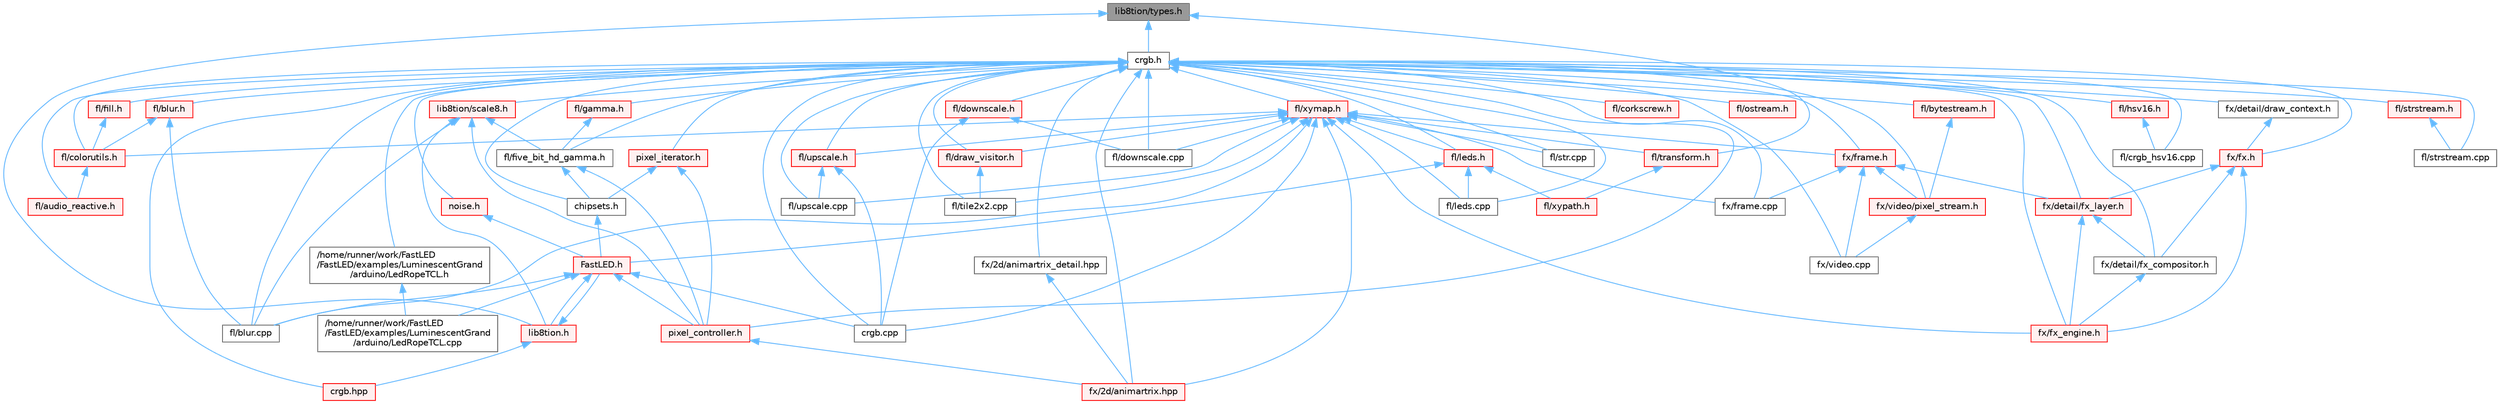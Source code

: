 digraph "lib8tion/types.h"
{
 // INTERACTIVE_SVG=YES
 // LATEX_PDF_SIZE
  bgcolor="transparent";
  edge [fontname=Helvetica,fontsize=10,labelfontname=Helvetica,labelfontsize=10];
  node [fontname=Helvetica,fontsize=10,shape=box,height=0.2,width=0.4];
  Node1 [id="Node000001",label="lib8tion/types.h",height=0.2,width=0.4,color="gray40", fillcolor="grey60", style="filled", fontcolor="black",tooltip="Defines fractional types used for lib8tion functions."];
  Node1 -> Node2 [id="edge1_Node000001_Node000002",dir="back",color="steelblue1",style="solid",tooltip=" "];
  Node2 [id="Node000002",label="crgb.h",height=0.2,width=0.4,color="grey40", fillcolor="white", style="filled",URL="$db/dd1/crgb_8h.html",tooltip="Defines the red, green, and blue (RGB) pixel struct."];
  Node2 -> Node3 [id="edge2_Node000002_Node000003",dir="back",color="steelblue1",style="solid",tooltip=" "];
  Node3 [id="Node000003",label="/home/runner/work/FastLED\l/FastLED/examples/LuminescentGrand\l/arduino/LedRopeTCL.h",height=0.2,width=0.4,color="grey40", fillcolor="white", style="filled",URL="$d9/d7e/_led_rope_t_c_l_8h.html",tooltip=" "];
  Node3 -> Node4 [id="edge3_Node000003_Node000004",dir="back",color="steelblue1",style="solid",tooltip=" "];
  Node4 [id="Node000004",label="/home/runner/work/FastLED\l/FastLED/examples/LuminescentGrand\l/arduino/LedRopeTCL.cpp",height=0.2,width=0.4,color="grey40", fillcolor="white", style="filled",URL="$d6/dc9/_led_rope_t_c_l_8cpp.html",tooltip=" "];
  Node2 -> Node5 [id="edge4_Node000002_Node000005",dir="back",color="steelblue1",style="solid",tooltip=" "];
  Node5 [id="Node000005",label="chipsets.h",height=0.2,width=0.4,color="grey40", fillcolor="white", style="filled",URL="$db/d66/chipsets_8h.html",tooltip="Contains the bulk of the definitions for the various LED chipsets supported."];
  Node5 -> Node6 [id="edge5_Node000005_Node000006",dir="back",color="steelblue1",style="solid",tooltip=" "];
  Node6 [id="Node000006",label="FastLED.h",height=0.2,width=0.4,color="red", fillcolor="#FFF0F0", style="filled",URL="$db/d97/_fast_l_e_d_8h.html",tooltip="central include file for FastLED, defines the CFastLED class/object"];
  Node6 -> Node4 [id="edge6_Node000006_Node000004",dir="back",color="steelblue1",style="solid",tooltip=" "];
  Node6 -> Node112 [id="edge7_Node000006_Node000112",dir="back",color="steelblue1",style="solid",tooltip=" "];
  Node112 [id="Node000112",label="crgb.cpp",height=0.2,width=0.4,color="grey40", fillcolor="white", style="filled",URL="$d0/de3/crgb_8cpp.html",tooltip="Utility functions for the red, green, and blue (RGB) pixel struct."];
  Node6 -> Node121 [id="edge8_Node000006_Node000121",dir="back",color="steelblue1",style="solid",tooltip=" "];
  Node121 [id="Node000121",label="fl/blur.cpp",height=0.2,width=0.4,color="grey40", fillcolor="white", style="filled",URL="$de/dc8/blur_8cpp.html",tooltip=" "];
  Node6 -> Node143 [id="edge9_Node000006_Node000143",dir="back",color="steelblue1",style="solid",tooltip=" "];
  Node143 [id="Node000143",label="lib8tion.h",height=0.2,width=0.4,color="red", fillcolor="#FFF0F0", style="filled",URL="$df/da5/lib8tion_8h.html",tooltip="Fast, efficient 8-bit math functions specifically designed for high-performance LED programming."];
  Node143 -> Node6 [id="edge10_Node000143_Node000006",dir="back",color="steelblue1",style="solid",tooltip=" "];
  Node143 -> Node144 [id="edge11_Node000143_Node000144",dir="back",color="steelblue1",style="solid",tooltip=" "];
  Node144 [id="Node000144",label="crgb.hpp",height=0.2,width=0.4,color="red", fillcolor="#FFF0F0", style="filled",URL="$d0/d4b/crgb_8hpp.html",tooltip="Defines utility functions for the red, green, and blue (RGB) pixel struct."];
  Node6 -> Node149 [id="edge12_Node000006_Node000149",dir="back",color="steelblue1",style="solid",tooltip=" "];
  Node149 [id="Node000149",label="pixel_controller.h",height=0.2,width=0.4,color="red", fillcolor="#FFF0F0", style="filled",URL="$d5/d4d/pixel__controller_8h.html",tooltip="Low level pixel data writing class."];
  Node149 -> Node150 [id="edge13_Node000149_Node000150",dir="back",color="steelblue1",style="solid",tooltip=" "];
  Node150 [id="Node000150",label="fx/2d/animartrix.hpp",height=0.2,width=0.4,color="red", fillcolor="#FFF0F0", style="filled",URL="$d3/dc3/animartrix_8hpp.html",tooltip=" "];
  Node2 -> Node112 [id="edge14_Node000002_Node000112",dir="back",color="steelblue1",style="solid",tooltip=" "];
  Node2 -> Node144 [id="edge15_Node000002_Node000144",dir="back",color="steelblue1",style="solid",tooltip=" "];
  Node2 -> Node160 [id="edge16_Node000002_Node000160",dir="back",color="steelblue1",style="solid",tooltip=" "];
  Node160 [id="Node000160",label="fl/audio_reactive.h",height=0.2,width=0.4,color="red", fillcolor="#FFF0F0", style="filled",URL="$d1/d9a/audio__reactive_8h.html",tooltip=" "];
  Node2 -> Node121 [id="edge17_Node000002_Node000121",dir="back",color="steelblue1",style="solid",tooltip=" "];
  Node2 -> Node162 [id="edge18_Node000002_Node000162",dir="back",color="steelblue1",style="solid",tooltip=" "];
  Node162 [id="Node000162",label="fl/blur.h",height=0.2,width=0.4,color="red", fillcolor="#FFF0F0", style="filled",URL="$d4/df5/blur_8h.html",tooltip=" "];
  Node162 -> Node121 [id="edge19_Node000162_Node000121",dir="back",color="steelblue1",style="solid",tooltip=" "];
  Node162 -> Node163 [id="edge20_Node000162_Node000163",dir="back",color="steelblue1",style="solid",tooltip=" "];
  Node163 [id="Node000163",label="fl/colorutils.h",height=0.2,width=0.4,color="red", fillcolor="#FFF0F0", style="filled",URL="$d7/df9/fl_2colorutils_8h.html",tooltip="Utility functions for color fill, palettes, blending, and more."];
  Node163 -> Node160 [id="edge21_Node000163_Node000160",dir="back",color="steelblue1",style="solid",tooltip=" "];
  Node2 -> Node172 [id="edge22_Node000002_Node000172",dir="back",color="steelblue1",style="solid",tooltip=" "];
  Node172 [id="Node000172",label="fl/bytestream.h",height=0.2,width=0.4,color="red", fillcolor="#FFF0F0", style="filled",URL="$dd/d2b/bytestream_8h.html",tooltip=" "];
  Node172 -> Node176 [id="edge23_Node000172_Node000176",dir="back",color="steelblue1",style="solid",tooltip=" "];
  Node176 [id="Node000176",label="fx/video/pixel_stream.h",height=0.2,width=0.4,color="red", fillcolor="#FFF0F0", style="filled",URL="$d3/dfa/pixel__stream_8h.html",tooltip=" "];
  Node176 -> Node175 [id="edge24_Node000176_Node000175",dir="back",color="steelblue1",style="solid",tooltip=" "];
  Node175 [id="Node000175",label="fx/video.cpp",height=0.2,width=0.4,color="grey40", fillcolor="white", style="filled",URL="$d0/d05/video_8cpp.html",tooltip=" "];
  Node2 -> Node163 [id="edge25_Node000002_Node000163",dir="back",color="steelblue1",style="solid",tooltip=" "];
  Node2 -> Node182 [id="edge26_Node000002_Node000182",dir="back",color="steelblue1",style="solid",tooltip=" "];
  Node182 [id="Node000182",label="fl/corkscrew.h",height=0.2,width=0.4,color="red", fillcolor="#FFF0F0", style="filled",URL="$d1/dd4/src_2fl_2corkscrew_8h.html",tooltip="Corkscrew LED strip projection and rendering."];
  Node2 -> Node184 [id="edge27_Node000002_Node000184",dir="back",color="steelblue1",style="solid",tooltip=" "];
  Node184 [id="Node000184",label="fl/crgb_hsv16.cpp",height=0.2,width=0.4,color="grey40", fillcolor="white", style="filled",URL="$da/d89/crgb__hsv16_8cpp.html",tooltip="HSV16-dependent methods for CRGB - only linked when HSV16 functionality is used."];
  Node2 -> Node185 [id="edge28_Node000002_Node000185",dir="back",color="steelblue1",style="solid",tooltip=" "];
  Node185 [id="Node000185",label="fl/downscale.cpp",height=0.2,width=0.4,color="grey40", fillcolor="white", style="filled",URL="$d8/df9/downscale_8cpp.html",tooltip=" "];
  Node2 -> Node186 [id="edge29_Node000002_Node000186",dir="back",color="steelblue1",style="solid",tooltip=" "];
  Node186 [id="Node000186",label="fl/downscale.h",height=0.2,width=0.4,color="red", fillcolor="#FFF0F0", style="filled",URL="$d1/d30/src_2fl_2downscale_8h.html",tooltip=" "];
  Node186 -> Node112 [id="edge30_Node000186_Node000112",dir="back",color="steelblue1",style="solid",tooltip=" "];
  Node186 -> Node185 [id="edge31_Node000186_Node000185",dir="back",color="steelblue1",style="solid",tooltip=" "];
  Node2 -> Node168 [id="edge32_Node000002_Node000168",dir="back",color="steelblue1",style="solid",tooltip=" "];
  Node168 [id="Node000168",label="fl/draw_visitor.h",height=0.2,width=0.4,color="red", fillcolor="#FFF0F0", style="filled",URL="$d0/d4f/draw__visitor_8h.html",tooltip=" "];
  Node168 -> Node170 [id="edge33_Node000168_Node000170",dir="back",color="steelblue1",style="solid",tooltip=" "];
  Node170 [id="Node000170",label="fl/tile2x2.cpp",height=0.2,width=0.4,color="grey40", fillcolor="white", style="filled",URL="$db/d15/tile2x2_8cpp.html",tooltip=" "];
  Node2 -> Node187 [id="edge34_Node000002_Node000187",dir="back",color="steelblue1",style="solid",tooltip=" "];
  Node187 [id="Node000187",label="fl/fill.h",height=0.2,width=0.4,color="red", fillcolor="#FFF0F0", style="filled",URL="$d2/d78/fill_8h.html",tooltip=" "];
  Node187 -> Node163 [id="edge35_Node000187_Node000163",dir="back",color="steelblue1",style="solid",tooltip=" "];
  Node2 -> Node189 [id="edge36_Node000002_Node000189",dir="back",color="steelblue1",style="solid",tooltip=" "];
  Node189 [id="Node000189",label="fl/five_bit_hd_gamma.h",height=0.2,width=0.4,color="grey40", fillcolor="white", style="filled",URL="$dc/d44/five__bit__hd__gamma_8h.html",tooltip="Declares functions for five-bit gamma correction."];
  Node189 -> Node5 [id="edge37_Node000189_Node000005",dir="back",color="steelblue1",style="solid",tooltip=" "];
  Node189 -> Node149 [id="edge38_Node000189_Node000149",dir="back",color="steelblue1",style="solid",tooltip=" "];
  Node2 -> Node190 [id="edge39_Node000002_Node000190",dir="back",color="steelblue1",style="solid",tooltip=" "];
  Node190 [id="Node000190",label="fl/gamma.h",height=0.2,width=0.4,color="red", fillcolor="#FFF0F0", style="filled",URL="$da/d41/gamma_8h.html",tooltip=" "];
  Node190 -> Node189 [id="edge40_Node000190_Node000189",dir="back",color="steelblue1",style="solid",tooltip=" "];
  Node2 -> Node192 [id="edge41_Node000002_Node000192",dir="back",color="steelblue1",style="solid",tooltip=" "];
  Node192 [id="Node000192",label="fl/hsv16.h",height=0.2,width=0.4,color="red", fillcolor="#FFF0F0", style="filled",URL="$d0/d1a/hsv16_8h.html",tooltip=" "];
  Node192 -> Node184 [id="edge42_Node000192_Node000184",dir="back",color="steelblue1",style="solid",tooltip=" "];
  Node2 -> Node194 [id="edge43_Node000002_Node000194",dir="back",color="steelblue1",style="solid",tooltip=" "];
  Node194 [id="Node000194",label="fl/leds.cpp",height=0.2,width=0.4,color="grey40", fillcolor="white", style="filled",URL="$d6/d78/leds_8cpp.html",tooltip=" "];
  Node2 -> Node195 [id="edge44_Node000002_Node000195",dir="back",color="steelblue1",style="solid",tooltip=" "];
  Node195 [id="Node000195",label="fl/leds.h",height=0.2,width=0.4,color="red", fillcolor="#FFF0F0", style="filled",URL="$da/d78/leds_8h.html",tooltip=" "];
  Node195 -> Node6 [id="edge45_Node000195_Node000006",dir="back",color="steelblue1",style="solid",tooltip=" "];
  Node195 -> Node194 [id="edge46_Node000195_Node000194",dir="back",color="steelblue1",style="solid",tooltip=" "];
  Node195 -> Node197 [id="edge47_Node000195_Node000197",dir="back",color="steelblue1",style="solid",tooltip=" "];
  Node197 [id="Node000197",label="fl/xypath.h",height=0.2,width=0.4,color="red", fillcolor="#FFF0F0", style="filled",URL="$d5/df2/xypath_8h.html",tooltip=" "];
  Node2 -> Node203 [id="edge48_Node000002_Node000203",dir="back",color="steelblue1",style="solid",tooltip=" "];
  Node203 [id="Node000203",label="fl/ostream.h",height=0.2,width=0.4,color="red", fillcolor="#FFF0F0", style="filled",URL="$dc/d64/ostream_8h.html",tooltip=" "];
  Node2 -> Node205 [id="edge49_Node000002_Node000205",dir="back",color="steelblue1",style="solid",tooltip=" "];
  Node205 [id="Node000205",label="fl/str.cpp",height=0.2,width=0.4,color="grey40", fillcolor="white", style="filled",URL="$d1/d1f/str_8cpp.html",tooltip=" "];
  Node2 -> Node206 [id="edge50_Node000002_Node000206",dir="back",color="steelblue1",style="solid",tooltip=" "];
  Node206 [id="Node000206",label="fl/strstream.cpp",height=0.2,width=0.4,color="grey40", fillcolor="white", style="filled",URL="$d3/d80/strstream_8cpp.html",tooltip=" "];
  Node2 -> Node207 [id="edge51_Node000002_Node000207",dir="back",color="steelblue1",style="solid",tooltip=" "];
  Node207 [id="Node000207",label="fl/strstream.h",height=0.2,width=0.4,color="red", fillcolor="#FFF0F0", style="filled",URL="$d8/d00/strstream_8h.html",tooltip=" "];
  Node207 -> Node206 [id="edge52_Node000207_Node000206",dir="back",color="steelblue1",style="solid",tooltip=" "];
  Node2 -> Node170 [id="edge53_Node000002_Node000170",dir="back",color="steelblue1",style="solid",tooltip=" "];
  Node2 -> Node263 [id="edge54_Node000002_Node000263",dir="back",color="steelblue1",style="solid",tooltip=" "];
  Node263 [id="Node000263",label="fl/upscale.cpp",height=0.2,width=0.4,color="grey40", fillcolor="white", style="filled",URL="$d0/d4f/upscale_8cpp.html",tooltip=" "];
  Node2 -> Node264 [id="edge55_Node000002_Node000264",dir="back",color="steelblue1",style="solid",tooltip=" "];
  Node264 [id="Node000264",label="fl/upscale.h",height=0.2,width=0.4,color="red", fillcolor="#FFF0F0", style="filled",URL="$d6/d0c/upscale_8h.html",tooltip=" "];
  Node264 -> Node112 [id="edge56_Node000264_Node000112",dir="back",color="steelblue1",style="solid",tooltip=" "];
  Node264 -> Node263 [id="edge57_Node000264_Node000263",dir="back",color="steelblue1",style="solid",tooltip=" "];
  Node2 -> Node266 [id="edge58_Node000002_Node000266",dir="back",color="steelblue1",style="solid",tooltip=" "];
  Node266 [id="Node000266",label="fl/xymap.h",height=0.2,width=0.4,color="red", fillcolor="#FFF0F0", style="filled",URL="$da/d61/xymap_8h.html",tooltip=" "];
  Node266 -> Node112 [id="edge59_Node000266_Node000112",dir="back",color="steelblue1",style="solid",tooltip=" "];
  Node266 -> Node121 [id="edge60_Node000266_Node000121",dir="back",color="steelblue1",style="solid",tooltip=" "];
  Node266 -> Node163 [id="edge61_Node000266_Node000163",dir="back",color="steelblue1",style="solid",tooltip=" "];
  Node266 -> Node185 [id="edge62_Node000266_Node000185",dir="back",color="steelblue1",style="solid",tooltip=" "];
  Node266 -> Node168 [id="edge63_Node000266_Node000168",dir="back",color="steelblue1",style="solid",tooltip=" "];
  Node266 -> Node194 [id="edge64_Node000266_Node000194",dir="back",color="steelblue1",style="solid",tooltip=" "];
  Node266 -> Node195 [id="edge65_Node000266_Node000195",dir="back",color="steelblue1",style="solid",tooltip=" "];
  Node266 -> Node205 [id="edge66_Node000266_Node000205",dir="back",color="steelblue1",style="solid",tooltip=" "];
  Node266 -> Node170 [id="edge67_Node000266_Node000170",dir="back",color="steelblue1",style="solid",tooltip=" "];
  Node266 -> Node271 [id="edge68_Node000266_Node000271",dir="back",color="steelblue1",style="solid",tooltip=" "];
  Node271 [id="Node000271",label="fl/transform.h",height=0.2,width=0.4,color="red", fillcolor="#FFF0F0", style="filled",URL="$d2/d80/transform_8h.html",tooltip=" "];
  Node271 -> Node197 [id="edge69_Node000271_Node000197",dir="back",color="steelblue1",style="solid",tooltip=" "];
  Node266 -> Node263 [id="edge70_Node000266_Node000263",dir="back",color="steelblue1",style="solid",tooltip=" "];
  Node266 -> Node264 [id="edge71_Node000266_Node000264",dir="back",color="steelblue1",style="solid",tooltip=" "];
  Node266 -> Node150 [id="edge72_Node000266_Node000150",dir="back",color="steelblue1",style="solid",tooltip=" "];
  Node266 -> Node258 [id="edge73_Node000266_Node000258",dir="back",color="steelblue1",style="solid",tooltip=" "];
  Node258 [id="Node000258",label="fx/frame.cpp",height=0.2,width=0.4,color="grey40", fillcolor="white", style="filled",URL="$da/d14/frame_8cpp.html",tooltip=" "];
  Node266 -> Node273 [id="edge74_Node000266_Node000273",dir="back",color="steelblue1",style="solid",tooltip=" "];
  Node273 [id="Node000273",label="fx/frame.h",height=0.2,width=0.4,color="red", fillcolor="#FFF0F0", style="filled",URL="$df/d7d/frame_8h.html",tooltip=" "];
  Node273 -> Node255 [id="edge75_Node000273_Node000255",dir="back",color="steelblue1",style="solid",tooltip=" "];
  Node255 [id="Node000255",label="fx/detail/fx_layer.h",height=0.2,width=0.4,color="red", fillcolor="#FFF0F0", style="filled",URL="$d7/d2f/fx__layer_8h.html",tooltip=" "];
  Node255 -> Node256 [id="edge76_Node000255_Node000256",dir="back",color="steelblue1",style="solid",tooltip=" "];
  Node256 [id="Node000256",label="fx/detail/fx_compositor.h",height=0.2,width=0.4,color="grey40", fillcolor="white", style="filled",URL="$d5/d6b/fx__compositor_8h.html",tooltip=" "];
  Node256 -> Node233 [id="edge77_Node000256_Node000233",dir="back",color="steelblue1",style="solid",tooltip=" "];
  Node233 [id="Node000233",label="fx/fx_engine.h",height=0.2,width=0.4,color="red", fillcolor="#FFF0F0", style="filled",URL="$d9/d3c/fx__engine_8h.html",tooltip=" "];
  Node255 -> Node233 [id="edge78_Node000255_Node000233",dir="back",color="steelblue1",style="solid",tooltip=" "];
  Node273 -> Node258 [id="edge79_Node000273_Node000258",dir="back",color="steelblue1",style="solid",tooltip=" "];
  Node273 -> Node175 [id="edge80_Node000273_Node000175",dir="back",color="steelblue1",style="solid",tooltip=" "];
  Node273 -> Node176 [id="edge81_Node000273_Node000176",dir="back",color="steelblue1",style="solid",tooltip=" "];
  Node266 -> Node233 [id="edge82_Node000266_Node000233",dir="back",color="steelblue1",style="solid",tooltip=" "];
  Node2 -> Node150 [id="edge83_Node000002_Node000150",dir="back",color="steelblue1",style="solid",tooltip=" "];
  Node2 -> Node275 [id="edge84_Node000002_Node000275",dir="back",color="steelblue1",style="solid",tooltip=" "];
  Node275 [id="Node000275",label="fx/2d/animartrix_detail.hpp",height=0.2,width=0.4,color="grey40", fillcolor="white", style="filled",URL="$d3/d3b/animartrix__detail_8hpp.html",tooltip=" "];
  Node275 -> Node150 [id="edge85_Node000275_Node000150",dir="back",color="steelblue1",style="solid",tooltip=" "];
  Node2 -> Node276 [id="edge86_Node000002_Node000276",dir="back",color="steelblue1",style="solid",tooltip=" "];
  Node276 [id="Node000276",label="fx/detail/draw_context.h",height=0.2,width=0.4,color="grey40", fillcolor="white", style="filled",URL="$db/ded/draw__context_8h.html",tooltip=" "];
  Node276 -> Node277 [id="edge87_Node000276_Node000277",dir="back",color="steelblue1",style="solid",tooltip=" "];
  Node277 [id="Node000277",label="fx/fx.h",height=0.2,width=0.4,color="red", fillcolor="#FFF0F0", style="filled",URL="$d2/d0c/fx_8h.html",tooltip=" "];
  Node277 -> Node256 [id="edge88_Node000277_Node000256",dir="back",color="steelblue1",style="solid",tooltip=" "];
  Node277 -> Node255 [id="edge89_Node000277_Node000255",dir="back",color="steelblue1",style="solid",tooltip=" "];
  Node277 -> Node233 [id="edge90_Node000277_Node000233",dir="back",color="steelblue1",style="solid",tooltip=" "];
  Node2 -> Node256 [id="edge91_Node000002_Node000256",dir="back",color="steelblue1",style="solid",tooltip=" "];
  Node2 -> Node255 [id="edge92_Node000002_Node000255",dir="back",color="steelblue1",style="solid",tooltip=" "];
  Node2 -> Node258 [id="edge93_Node000002_Node000258",dir="back",color="steelblue1",style="solid",tooltip=" "];
  Node2 -> Node273 [id="edge94_Node000002_Node000273",dir="back",color="steelblue1",style="solid",tooltip=" "];
  Node2 -> Node277 [id="edge95_Node000002_Node000277",dir="back",color="steelblue1",style="solid",tooltip=" "];
  Node2 -> Node233 [id="edge96_Node000002_Node000233",dir="back",color="steelblue1",style="solid",tooltip=" "];
  Node2 -> Node175 [id="edge97_Node000002_Node000175",dir="back",color="steelblue1",style="solid",tooltip=" "];
  Node2 -> Node176 [id="edge98_Node000002_Node000176",dir="back",color="steelblue1",style="solid",tooltip=" "];
  Node2 -> Node280 [id="edge99_Node000002_Node000280",dir="back",color="steelblue1",style="solid",tooltip=" "];
  Node280 [id="Node000280",label="lib8tion/scale8.h",height=0.2,width=0.4,color="red", fillcolor="#FFF0F0", style="filled",URL="$db/d91/scale8_8h.html",tooltip="Fast, efficient 8-bit scaling functions specifically designed for high-performance LED programming."];
  Node280 -> Node121 [id="edge100_Node000280_Node000121",dir="back",color="steelblue1",style="solid",tooltip=" "];
  Node280 -> Node189 [id="edge101_Node000280_Node000189",dir="back",color="steelblue1",style="solid",tooltip=" "];
  Node280 -> Node143 [id="edge102_Node000280_Node000143",dir="back",color="steelblue1",style="solid",tooltip=" "];
  Node280 -> Node149 [id="edge103_Node000280_Node000149",dir="back",color="steelblue1",style="solid",tooltip=" "];
  Node2 -> Node282 [id="edge104_Node000002_Node000282",dir="back",color="steelblue1",style="solid",tooltip=" "];
  Node282 [id="Node000282",label="noise.h",height=0.2,width=0.4,color="red", fillcolor="#FFF0F0", style="filled",URL="$d1/d31/noise_8h.html",tooltip="Functions to generate and fill arrays with noise."];
  Node282 -> Node6 [id="edge105_Node000282_Node000006",dir="back",color="steelblue1",style="solid",tooltip=" "];
  Node2 -> Node149 [id="edge106_Node000002_Node000149",dir="back",color="steelblue1",style="solid",tooltip=" "];
  Node2 -> Node284 [id="edge107_Node000002_Node000284",dir="back",color="steelblue1",style="solid",tooltip=" "];
  Node284 [id="Node000284",label="pixel_iterator.h",height=0.2,width=0.4,color="red", fillcolor="#FFF0F0", style="filled",URL="$d8/d6c/pixel__iterator_8h.html",tooltip="Non-templated low level pixel data writing class."];
  Node284 -> Node5 [id="edge108_Node000284_Node000005",dir="back",color="steelblue1",style="solid",tooltip=" "];
  Node284 -> Node149 [id="edge109_Node000284_Node000149",dir="back",color="steelblue1",style="solid",tooltip=" "];
  Node1 -> Node271 [id="edge110_Node000001_Node000271",dir="back",color="steelblue1",style="solid",tooltip=" "];
  Node1 -> Node143 [id="edge111_Node000001_Node000143",dir="back",color="steelblue1",style="solid",tooltip=" "];
}
